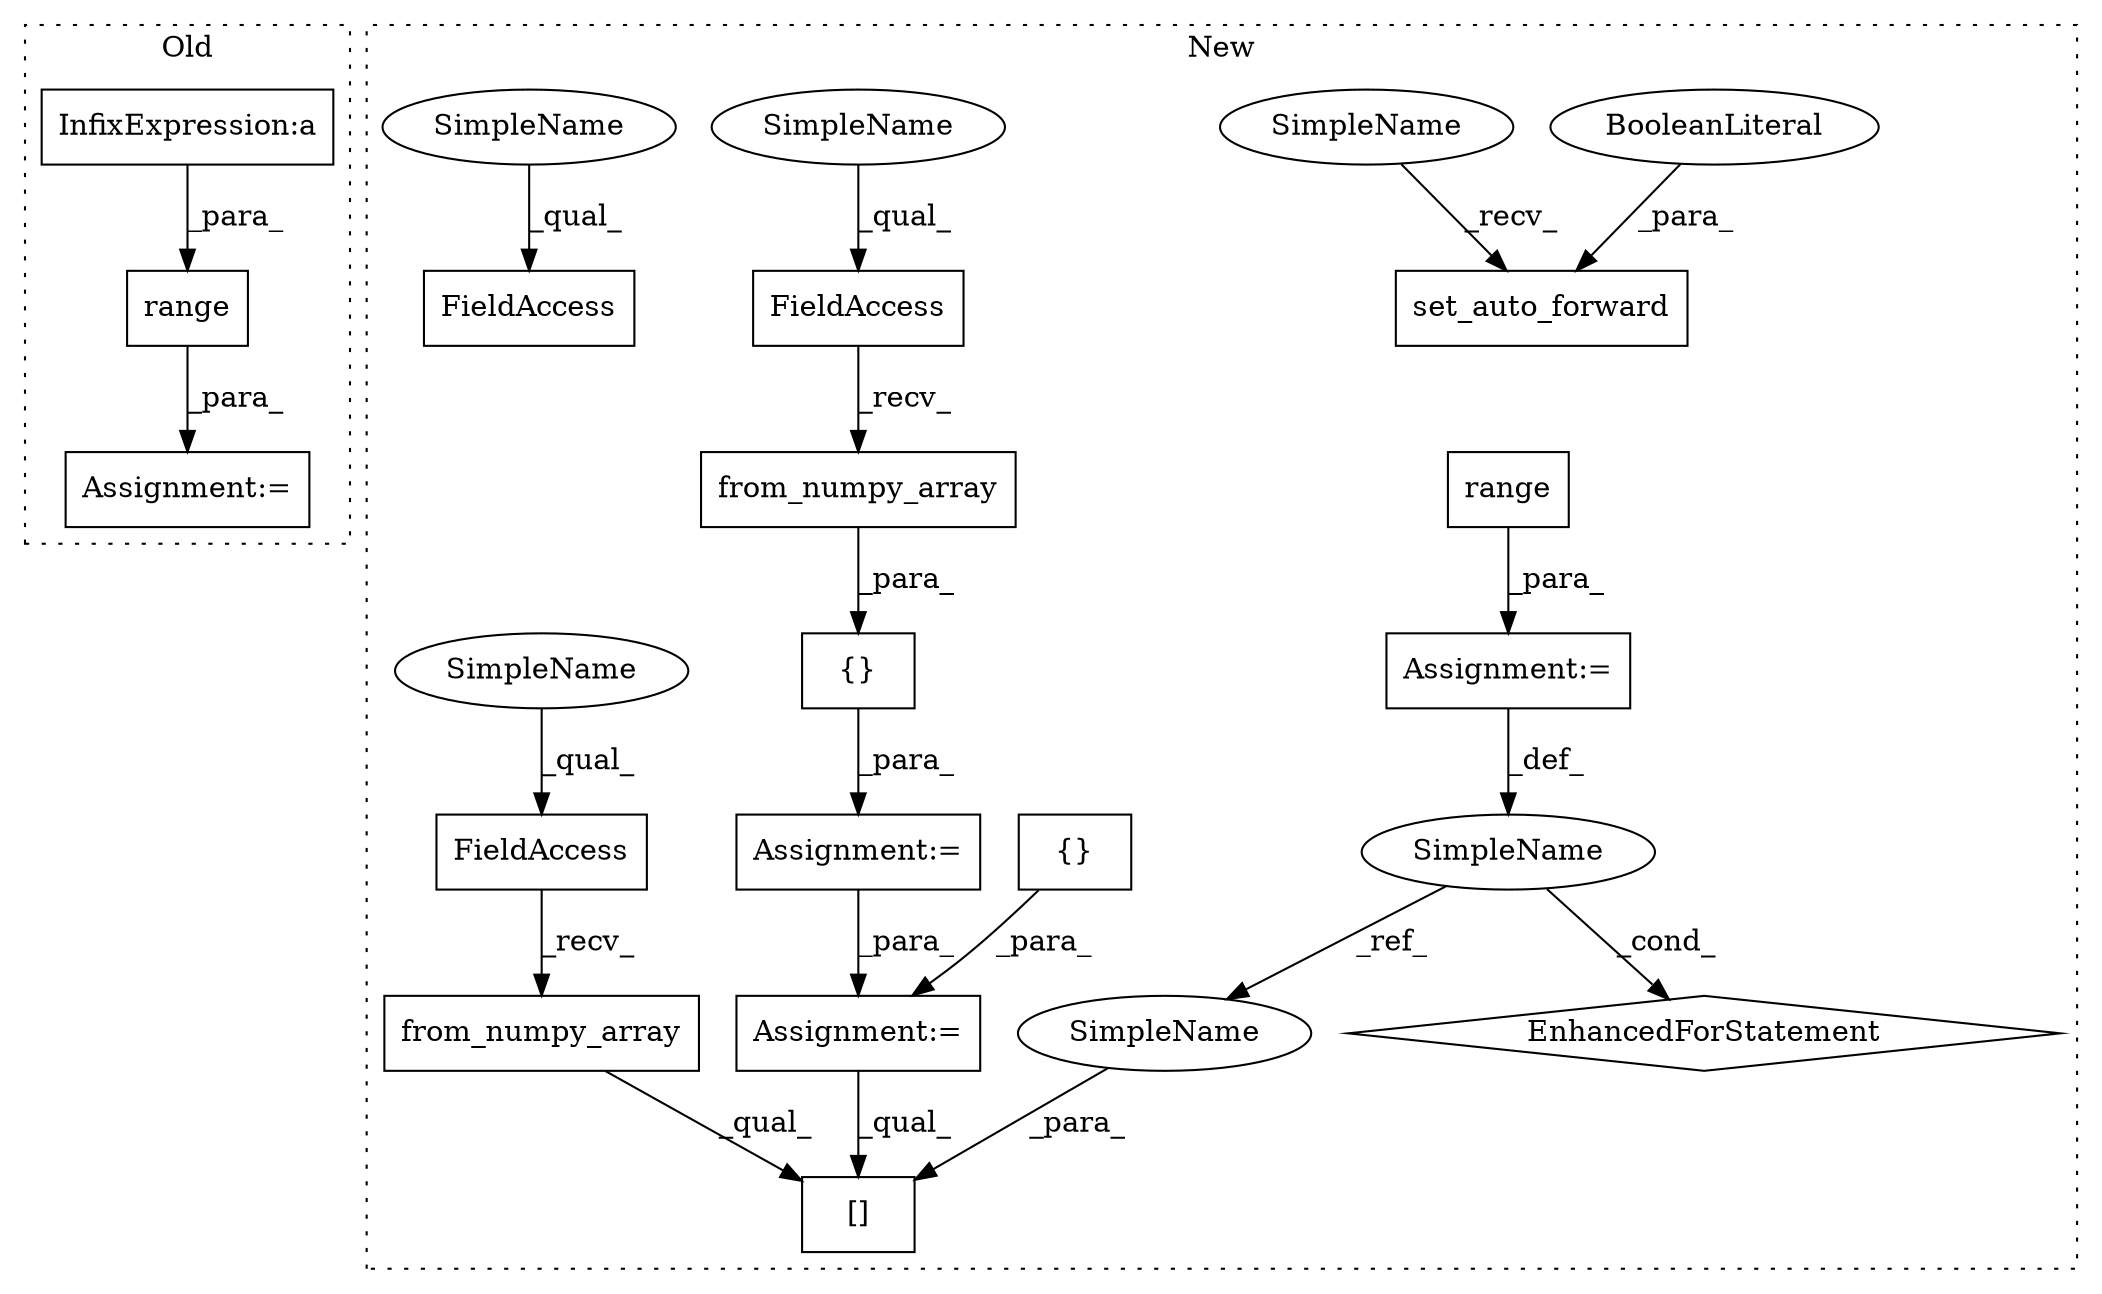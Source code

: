 digraph G {
subgraph cluster0 {
1 [label="range" a="32" s="5605,5638" l="6,1" shape="box"];
3 [label="InfixExpression:a" a="27" s="5621" l="3" shape="box"];
17 [label="Assignment:=" a="7" s="5598" l="50" shape="box"];
label = "Old";
style="dotted";
}
subgraph cluster1 {
2 [label="from_numpy_array" a="32" s="5732,5750" l="17,1" shape="box"];
4 [label="[]" a="2" s="6446,6453" l="6,1" shape="box"];
5 [label="SimpleName" a="42" s="6353" l="1" shape="ellipse"];
6 [label="EnhancedForStatement" a="70" s="6296,6374" l="53,2" shape="diamond"];
7 [label="{}" a="4" s="5550,5585" l="1,1" shape="box"];
8 [label="FieldAccess" a="22" s="5717" l="14" shape="box"];
9 [label="FieldAccess" a="22" s="5551" l="14" shape="box"];
10 [label="set_auto_forward" a="32" s="5860,5881" l="17,1" shape="box"];
11 [label="{}" a="4" s="5617,5653" l="1,1" shape="box"];
12 [label="FieldAccess" a="22" s="5618" l="14" shape="box"];
13 [label="range" a="32" s="6357,6373" l="6,1" shape="box"];
14 [label="BooleanLiteral" a="9" s="5877" l="4" shape="ellipse"];
15 [label="Assignment:=" a="7" s="5540" l="1" shape="box"];
16 [label="Assignment:=" a="7" s="6296,6374" l="53,2" shape="box"];
18 [label="Assignment:=" a="7" s="5606" l="2" shape="box"];
19 [label="from_numpy_array" a="32" s="5566,5584" l="17,1" shape="box"];
20 [label="SimpleName" a="42" s="6452" l="1" shape="ellipse"];
21 [label="SimpleName" a="42" s="5717" l="6" shape="ellipse"];
22 [label="SimpleName" a="42" s="5551" l="6" shape="ellipse"];
23 [label="SimpleName" a="42" s="5853" l="6" shape="ellipse"];
24 [label="SimpleName" a="42" s="5618" l="6" shape="ellipse"];
label = "New";
style="dotted";
}
1 -> 17 [label="_para_"];
2 -> 4 [label="_qual_"];
3 -> 1 [label="_para_"];
5 -> 20 [label="_ref_"];
5 -> 6 [label="_cond_"];
7 -> 15 [label="_para_"];
8 -> 2 [label="_recv_"];
9 -> 19 [label="_recv_"];
11 -> 18 [label="_para_"];
13 -> 16 [label="_para_"];
14 -> 10 [label="_para_"];
15 -> 18 [label="_para_"];
16 -> 5 [label="_def_"];
18 -> 4 [label="_qual_"];
19 -> 7 [label="_para_"];
20 -> 4 [label="_para_"];
21 -> 8 [label="_qual_"];
22 -> 9 [label="_qual_"];
23 -> 10 [label="_recv_"];
24 -> 12 [label="_qual_"];
}